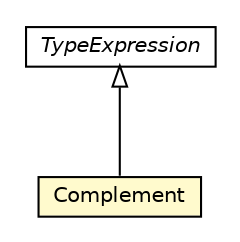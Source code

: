 #!/usr/local/bin/dot
#
# Class diagram 
# Generated by UMLGraph version R5_6-24-gf6e263 (http://www.umlgraph.org/)
#

digraph G {
	edge [fontname="Helvetica",fontsize=10,labelfontname="Helvetica",labelfontsize=10];
	node [fontname="Helvetica",fontsize=10,shape=plaintext];
	nodesep=0.25;
	ranksep=0.5;
	// org.universAAL.middleware.owl.TypeExpression
	c2885545 [label=<<table title="org.universAAL.middleware.owl.TypeExpression" border="0" cellborder="1" cellspacing="0" cellpadding="2" port="p" href="./TypeExpression.html">
		<tr><td><table border="0" cellspacing="0" cellpadding="1">
<tr><td align="center" balign="center"><font face="Helvetica-Oblique"> TypeExpression </font></td></tr>
		</table></td></tr>
		</table>>, URL="./TypeExpression.html", fontname="Helvetica", fontcolor="black", fontsize=10.0];
	// org.universAAL.middleware.owl.Complement
	c2885560 [label=<<table title="org.universAAL.middleware.owl.Complement" border="0" cellborder="1" cellspacing="0" cellpadding="2" port="p" bgcolor="lemonChiffon" href="./Complement.html">
		<tr><td><table border="0" cellspacing="0" cellpadding="1">
<tr><td align="center" balign="center"> Complement </td></tr>
		</table></td></tr>
		</table>>, URL="./Complement.html", fontname="Helvetica", fontcolor="black", fontsize=10.0];
	//org.universAAL.middleware.owl.Complement extends org.universAAL.middleware.owl.TypeExpression
	c2885545:p -> c2885560:p [dir=back,arrowtail=empty];
}

